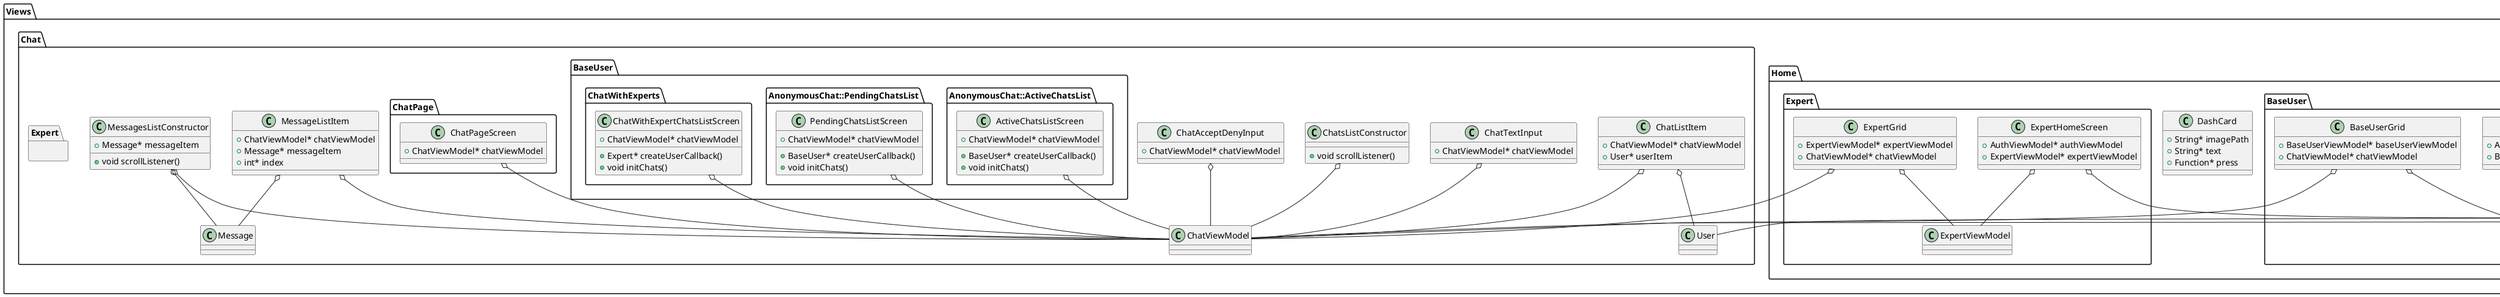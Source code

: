 @startuml ViwesUML
package Views {
    package Chat {
        class "ChatListItem" {
            +ChatViewModel* chatViewModel
            +User* userItem
        }
        "ChatListItem" o-- "ChatViewModel"
        "ChatListItem" o-- "User"

        class "MessageListItem" {
            +ChatViewModel* chatViewModel
            +Message* messageItem
            +int* index
        }
        "MessageListItem" o-- "ChatViewModel"
        "MessageListItem" o-- "Message"

        class "ChatAcceptDenyInput" {
            +ChatViewModel* chatViewModel
        }
        "ChatAcceptDenyInput" o-- "ChatViewModel"

        class "ChatTextInput" {
            +ChatViewModel* chatViewModel
        }
        "ChatTextInput" o-- "ChatViewModel"

        class "ChatsListConstructor" {
            +void scrollListener()
        }
        "ChatsListConstructor" o-- "ChatViewModel"

        class "MessagesListConstructor" {
            +Message* messageItem
            +void scrollListener()
        }
        "MessagesListConstructor" o-- "ChatViewModel"
        "MessagesListConstructor" o-- "Message"

        package BaseUser {
            package AnonymousChat::ActiveChatsList {
                class "ActiveChatsListScreen" {
                    +ChatViewModel* chatViewModel
                    +BaseUser* createUserCallback()
                    +void initChats()
                }
                "ActiveChatsListScreen" o-- "ChatViewModel"
            }

            package AnonymousChat::PendingChatsList {
                class "PendingChatsListScreen" {
                    +ChatViewModel* chatViewModel
                    +BaseUser* createUserCallback()
                    +void initChats()
                }
                "PendingChatsListScreen" o-- "ChatViewModel"
            }

            package ChatWithExperts {
                class "ChatWithExpertChatsListScreen" {
                    +ChatViewModel* chatViewModel
                    +Expert* createUserCallback()
                    +void initChats()
                }
                "ChatWithExpertChatsListScreen" o-- "ChatViewModel"
            }
        }

        package ChatPage {
            class "ChatPageScreen" {
                +ChatViewModel* chatViewModel
            }
            "ChatPageScreen" o-- "ChatViewModel"
        }

        package Expert {
        }
    }

    package Home {
        class "DashCard" {
            +String* imagePath
            +String* text
            +Function* press
        }

        class "Header" {
            +AuthViewModel* authViewModel
            +UserViewModel* userViewModel
            -dynamic _onAccountPressed()
        }
        "Header" o-- "AuthViewModel"
        "Header" o-- "UserViewModel"

        package BaseUser {
            class "BaseUserHomeScreen" {
                +AuthViewModel* authViewModel
                +BaseUserViewModel* baseUserViewModel
            }
            "BaseUserHomeScreen" o-- "AuthViewModel"
            "BaseUserHomeScreen" o-- "BaseUserViewModel"

            class "BaseUserGrid" {
                +BaseUserViewModel* baseUserViewModel
                +ChatViewModel* chatViewModel
            }
            "BaseUserGrid" o-- "BaseUserViewModel"
            "BaseUserGrid" o-- "ChatViewModel"

        }
        package Expert {
            class "ExpertHomeScreen" {
                +AuthViewModel* authViewModel
                +ExpertViewModel* expertViewModel
            }
            "ExpertHomeScreen" o-- "AuthViewModel"
            "ExpertHomeScreen" o-- "ExpertViewModel"

            class "ExpertGrid" {
                +ExpertViewModel* expertViewModel
                +ChatViewModel* chatViewModel
            }
            "ExpertGrid" o-- "ExpertViewModel"
            "ExpertGrid" o-- "ChatViewModel"
        }
    }

    package Login {
        class "LoginScreen" {
            +AuthViewModel* authViewModel
            +void navigateToHome()
        }
        "LoginScreen" o-- "AuthViewModel"
    }

    package Map {
        class "MapScreen" {
            +MapViewModel* mapViewModel
            +ChatViewModel* chatViewModel
            +GoogleMapController* controller
            -Future<void>* _goToPlace()
        }
        "MapScreen" o-- "MapViewModel"
        "MapScreen" o-- "ChatViewModel"
        "MapScreen" o-- "google_maps_flutter::GoogleMapController"
    }

    package Report {
        class "CreateReportScreen" {
            +BaseUserViewModel* baseUserViewModel
            +ReportViewModel* reportViewModel
            -dynamic _onReportSubmitted()
            -dynamic _onReportError()
        }
        "CreateReportScreen" o-- "BaseUserViewModel"
        "CreateReportScreen" o-- "ReportViewModel"

        class "ReportListScreen" {
            +ReportViewModel* reportViewModel
            +Widget* buildItem()
            +void scrollListener()
            -dynamic _onReportPressed()
        }
        "ReportListScreen" o-- "ReportViewModel"
    }

    package Signup {
        class "CredentialScreen" {
            +AuthViewModel* authViewModel
            +BaseUserInfoViewModel* infoViewModel
            +UserViewModel* userViewModel
            +User* user
            +void showSnackBar()
        }
        "CredentialScreen" o-- "AuthViewModel"
        "CredentialScreen" o-- "BaseUserInfoViewModel"
        "CredentialScreen" o-- "UserViewModel"
        "CredentialScreen" o-- "User"

        package BaseUser {
            class "BaseUserSignUpScreen" {
                +AuthViewModel* authViewModel
                +BaseUserInfoViewModel* baseUserInfoViewModel
                -dynamic _onAddressError()
                -dynamic _addressConfirmation()
            }
            "BaseUserSignUpScreen" o-- "AuthViewModel"
            "BaseUserSignUpScreen" o-- "ExpertInfoViewModel"
        }

        package Expert {
            class "ExpertsSignUpScreen" {
                +AuthViewModel* authViewModel
                +ExpertInfoViewModel* expertInfoViewModel
                -dynamic _onAddressError()
                -dynamic _addressConfirmation()
            }
            "ExpertsSignUpScreen" o-- "AuthViewModel"
            "ExpertsSignUpScreen" o-- "ExpertInfoViewModel"
        }
    }

    package Welcome {
        class "WelcomeScreen" {
            +AuthViewModel* authViewModel
            +BaseUserViewModel* baseUserViewModel
            +void navigateToHome()
        }
        "WelcomeScreen" o-- "AuthViewModel"
        "WelcomeScreen" o-- "BaseUserViewModel"
    }
}
@enduml